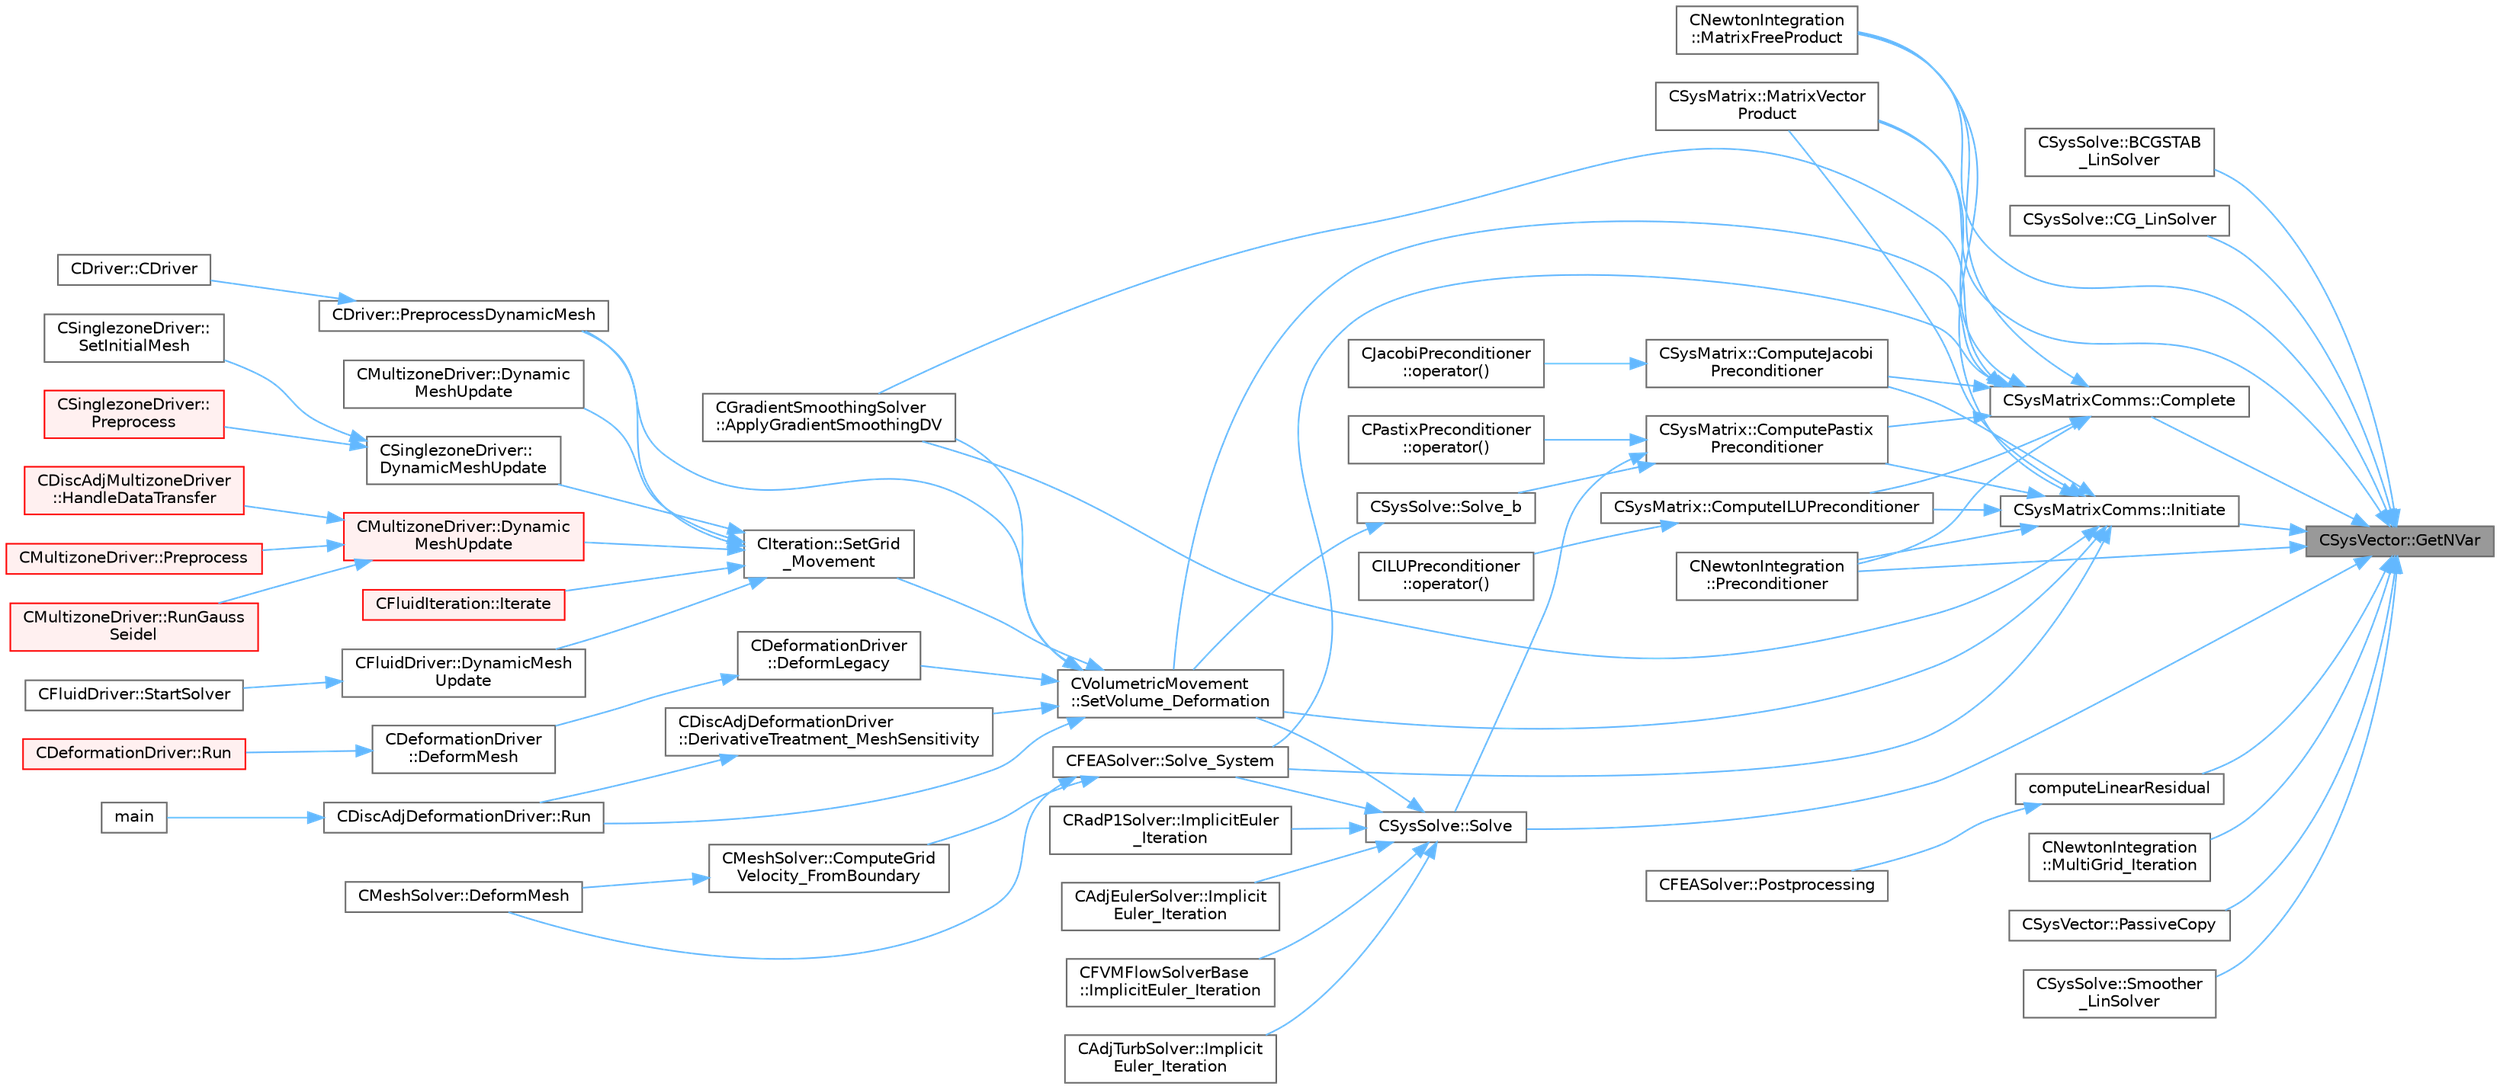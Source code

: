 digraph "CSysVector::GetNVar"
{
 // LATEX_PDF_SIZE
  bgcolor="transparent";
  edge [fontname=Helvetica,fontsize=10,labelfontname=Helvetica,labelfontsize=10];
  node [fontname=Helvetica,fontsize=10,shape=box,height=0.2,width=0.4];
  rankdir="RL";
  Node1 [id="Node000001",label="CSysVector::GetNVar",height=0.2,width=0.4,color="gray40", fillcolor="grey60", style="filled", fontcolor="black",tooltip="return the number of variables at each block (typically number per node)"];
  Node1 -> Node2 [id="edge1_Node000001_Node000002",dir="back",color="steelblue1",style="solid",tooltip=" "];
  Node2 [id="Node000002",label="CSysSolve::BCGSTAB\l_LinSolver",height=0.2,width=0.4,color="grey40", fillcolor="white", style="filled",URL="$classCSysSolve.html#a5e6082f2809d00f2b0ca30ee6177460b",tooltip="Biconjugate Gradient Stabilized Method (BCGSTAB)"];
  Node1 -> Node3 [id="edge2_Node000001_Node000003",dir="back",color="steelblue1",style="solid",tooltip=" "];
  Node3 [id="Node000003",label="CSysSolve::CG_LinSolver",height=0.2,width=0.4,color="grey40", fillcolor="white", style="filled",URL="$classCSysSolve.html#a7a9229a415e4034095d4fbb2927acde3",tooltip="Conjugate Gradient method."];
  Node1 -> Node4 [id="edge3_Node000001_Node000004",dir="back",color="steelblue1",style="solid",tooltip=" "];
  Node4 [id="Node000004",label="CSysMatrixComms::Complete",height=0.2,width=0.4,color="grey40", fillcolor="white", style="filled",URL="$structCSysMatrixComms.html#a672e72a89fc1ae7345d0ce91bd81972b",tooltip="Routine to complete the set of non-blocking communications launched by Initiate() and unpacking of th..."];
  Node4 -> Node5 [id="edge4_Node000004_Node000005",dir="back",color="steelblue1",style="solid",tooltip=" "];
  Node5 [id="Node000005",label="CGradientSmoothingSolver\l::ApplyGradientSmoothingDV",height=0.2,width=0.4,color="grey40", fillcolor="white", style="filled",URL="$classCGradientSmoothingSolver.html#a443fb04934697664cd7defae114e6ef4",tooltip="All steps required for smoothing the whole system on DV level in an iterative way."];
  Node4 -> Node6 [id="edge5_Node000004_Node000006",dir="back",color="steelblue1",style="solid",tooltip=" "];
  Node6 [id="Node000006",label="CSysMatrix::ComputeILUPreconditioner",height=0.2,width=0.4,color="grey40", fillcolor="white", style="filled",URL="$classCSysMatrix.html#a5f8beb6ce9ba7a0fc21b64c76a290cc6",tooltip="Multiply CSysVector by the preconditioner."];
  Node6 -> Node7 [id="edge6_Node000006_Node000007",dir="back",color="steelblue1",style="solid",tooltip=" "];
  Node7 [id="Node000007",label="CILUPreconditioner\l::operator()",height=0.2,width=0.4,color="grey40", fillcolor="white", style="filled",URL="$classCILUPreconditioner.html#a63cbac38cfdc3d7bc06b9c0675b45bbf",tooltip="Operator that defines the preconditioner operation."];
  Node4 -> Node8 [id="edge7_Node000004_Node000008",dir="back",color="steelblue1",style="solid",tooltip=" "];
  Node8 [id="Node000008",label="CSysMatrix::ComputeJacobi\lPreconditioner",height=0.2,width=0.4,color="grey40", fillcolor="white", style="filled",URL="$classCSysMatrix.html#af8c53a14b7928dd959258e0235c33b2f",tooltip="Multiply CSysVector by the preconditioner."];
  Node8 -> Node9 [id="edge8_Node000008_Node000009",dir="back",color="steelblue1",style="solid",tooltip=" "];
  Node9 [id="Node000009",label="CJacobiPreconditioner\l::operator()",height=0.2,width=0.4,color="grey40", fillcolor="white", style="filled",URL="$classCJacobiPreconditioner.html#a9da76c92bb4cbdc05fdaa73bd40a012c",tooltip="operator that defines the preconditioner operation"];
  Node4 -> Node10 [id="edge9_Node000004_Node000010",dir="back",color="steelblue1",style="solid",tooltip=" "];
  Node10 [id="Node000010",label="CSysMatrix::ComputePastix\lPreconditioner",height=0.2,width=0.4,color="grey40", fillcolor="white", style="filled",URL="$classCSysMatrix.html#a7012e3d084d285dab57634a6e8158fb8",tooltip="Apply the PaStiX factorization to CSysVec."];
  Node10 -> Node11 [id="edge10_Node000010_Node000011",dir="back",color="steelblue1",style="solid",tooltip=" "];
  Node11 [id="Node000011",label="CPastixPreconditioner\l::operator()",height=0.2,width=0.4,color="grey40", fillcolor="white", style="filled",URL="$classCPastixPreconditioner.html#ac65bc3d78293d6bab8cae0787d77280f",tooltip="Operator that defines the preconditioner operation."];
  Node10 -> Node12 [id="edge11_Node000010_Node000012",dir="back",color="steelblue1",style="solid",tooltip=" "];
  Node12 [id="Node000012",label="CSysSolve::Solve",height=0.2,width=0.4,color="grey40", fillcolor="white", style="filled",URL="$classCSysSolve.html#a8b6b6ec9a70f8207cbf0b7a5c37eaef8",tooltip="Solve the linear system using a Krylov subspace method."];
  Node12 -> Node13 [id="edge12_Node000012_Node000013",dir="back",color="steelblue1",style="solid",tooltip=" "];
  Node13 [id="Node000013",label="CAdjEulerSolver::Implicit\lEuler_Iteration",height=0.2,width=0.4,color="grey40", fillcolor="white", style="filled",URL="$classCAdjEulerSolver.html#ab35fe7a0b2f840506e91d49961e07485",tooltip="Update the solution using an implicit solver."];
  Node12 -> Node14 [id="edge13_Node000012_Node000014",dir="back",color="steelblue1",style="solid",tooltip=" "];
  Node14 [id="Node000014",label="CFVMFlowSolverBase\l::ImplicitEuler_Iteration",height=0.2,width=0.4,color="grey40", fillcolor="white", style="filled",URL="$classCFVMFlowSolverBase.html#ae3dcd50af33a82348b11e50aa41f43a9",tooltip="Implementation of implicit Euler iteration."];
  Node12 -> Node15 [id="edge14_Node000012_Node000015",dir="back",color="steelblue1",style="solid",tooltip=" "];
  Node15 [id="Node000015",label="CAdjTurbSolver::Implicit\lEuler_Iteration",height=0.2,width=0.4,color="grey40", fillcolor="white", style="filled",URL="$classCAdjTurbSolver.html#a119fd6cc599337fd229174474d69f0fb",tooltip="Update the solution using an implicit solver."];
  Node12 -> Node16 [id="edge15_Node000012_Node000016",dir="back",color="steelblue1",style="solid",tooltip=" "];
  Node16 [id="Node000016",label="CRadP1Solver::ImplicitEuler\l_Iteration",height=0.2,width=0.4,color="grey40", fillcolor="white", style="filled",URL="$classCRadP1Solver.html#a23716727a079c099d449da9befa86696",tooltip="Update the solution using an implicit solver."];
  Node12 -> Node17 [id="edge16_Node000012_Node000017",dir="back",color="steelblue1",style="solid",tooltip=" "];
  Node17 [id="Node000017",label="CVolumetricMovement\l::SetVolume_Deformation",height=0.2,width=0.4,color="grey40", fillcolor="white", style="filled",URL="$classCVolumetricMovement.html#a96c9dadafe051a2479ef4ec4b51adb04",tooltip="Grid deformation using the spring analogy method."];
  Node17 -> Node5 [id="edge17_Node000017_Node000005",dir="back",color="steelblue1",style="solid",tooltip=" "];
  Node17 -> Node18 [id="edge18_Node000017_Node000018",dir="back",color="steelblue1",style="solid",tooltip=" "];
  Node18 [id="Node000018",label="CDeformationDriver\l::DeformLegacy",height=0.2,width=0.4,color="grey40", fillcolor="white", style="filled",URL="$classCDeformationDriver.html#a3a78157ae57334880516fa9b84b81c0a",tooltip="Mesh deformation based on legacy implementation."];
  Node18 -> Node19 [id="edge19_Node000018_Node000019",dir="back",color="steelblue1",style="solid",tooltip=" "];
  Node19 [id="Node000019",label="CDeformationDriver\l::DeformMesh",height=0.2,width=0.4,color="grey40", fillcolor="white", style="filled",URL="$classCDeformationDriver.html#a65c57fd20981a9d24e54421f381e0570",tooltip="Mesh deformation based on linear elasticity solver (CMeshSolver)."];
  Node19 -> Node20 [id="edge20_Node000019_Node000020",dir="back",color="steelblue1",style="solid",tooltip=" "];
  Node20 [id="Node000020",label="CDeformationDriver::Run",height=0.2,width=0.4,color="red", fillcolor="#FFF0F0", style="filled",URL="$classCDeformationDriver.html#aa6da6453a3790a001ed9cb135926e107",tooltip="Launch the driver computation."];
  Node17 -> Node22 [id="edge21_Node000017_Node000022",dir="back",color="steelblue1",style="solid",tooltip=" "];
  Node22 [id="Node000022",label="CDiscAdjDeformationDriver\l::DerivativeTreatment_MeshSensitivity",height=0.2,width=0.4,color="grey40", fillcolor="white", style="filled",URL="$classCDiscAdjDeformationDriver.html#af5515939a522d7ce41d1ba12be83c55b",tooltip="Treatment of derivatives with the Sobolev smoothing solver."];
  Node22 -> Node23 [id="edge22_Node000022_Node000023",dir="back",color="steelblue1",style="solid",tooltip=" "];
  Node23 [id="Node000023",label="CDiscAdjDeformationDriver::Run",height=0.2,width=0.4,color="grey40", fillcolor="white", style="filled",URL="$classCDiscAdjDeformationDriver.html#adb51f9096356607d6f48c05891dec0cb",tooltip="Launch the driver computation."];
  Node23 -> Node24 [id="edge23_Node000023_Node000024",dir="back",color="steelblue1",style="solid",tooltip=" "];
  Node24 [id="Node000024",label="main",height=0.2,width=0.4,color="grey40", fillcolor="white", style="filled",URL="$SU2__DOT_8cpp.html#a0ddf1224851353fc92bfbff6f499fa97",tooltip=" "];
  Node17 -> Node25 [id="edge24_Node000017_Node000025",dir="back",color="steelblue1",style="solid",tooltip=" "];
  Node25 [id="Node000025",label="CDriver::PreprocessDynamicMesh",height=0.2,width=0.4,color="grey40", fillcolor="white", style="filled",URL="$classCDriver.html#a1c1a52f57d73376cd2e95e730274a6ae",tooltip="GridMovement_Preprocessing."];
  Node25 -> Node26 [id="edge25_Node000025_Node000026",dir="back",color="steelblue1",style="solid",tooltip=" "];
  Node26 [id="Node000026",label="CDriver::CDriver",height=0.2,width=0.4,color="grey40", fillcolor="white", style="filled",URL="$classCDriver.html#a3fca4a013a6efa9bbb38fe78a86b5f3d",tooltip="Constructor of the class."];
  Node17 -> Node23 [id="edge26_Node000017_Node000023",dir="back",color="steelblue1",style="solid",tooltip=" "];
  Node17 -> Node27 [id="edge27_Node000017_Node000027",dir="back",color="steelblue1",style="solid",tooltip=" "];
  Node27 [id="Node000027",label="CIteration::SetGrid\l_Movement",height=0.2,width=0.4,color="grey40", fillcolor="white", style="filled",URL="$classCIteration.html#a7b36785762f6b0c214569b185b858b6c",tooltip="Updates the positions and grid velocities for dynamic meshes between physical time steps."];
  Node27 -> Node28 [id="edge28_Node000027_Node000028",dir="back",color="steelblue1",style="solid",tooltip=" "];
  Node28 [id="Node000028",label="CFluidDriver::DynamicMesh\lUpdate",height=0.2,width=0.4,color="grey40", fillcolor="white", style="filled",URL="$classCFluidDriver.html#a169667db03c0f4e2511d23a8a29280f6",tooltip="Perform a dynamic mesh deformation, included grid velocity computation and the update of the multi-gr..."];
  Node28 -> Node29 [id="edge29_Node000028_Node000029",dir="back",color="steelblue1",style="solid",tooltip=" "];
  Node29 [id="Node000029",label="CFluidDriver::StartSolver",height=0.2,width=0.4,color="grey40", fillcolor="white", style="filled",URL="$classCFluidDriver.html#aa0139a1e26f43f0154854c9f99ded978",tooltip="Launch the computation for all zones and all physics."];
  Node27 -> Node30 [id="edge30_Node000027_Node000030",dir="back",color="steelblue1",style="solid",tooltip=" "];
  Node30 [id="Node000030",label="CMultizoneDriver::Dynamic\lMeshUpdate",height=0.2,width=0.4,color="grey40", fillcolor="white", style="filled",URL="$classCMultizoneDriver.html#a53ec5acb13bb0e897515e098b11b10ac",tooltip="Perform a dynamic mesh deformation, included grid velocity computation and the update of the multigri..."];
  Node27 -> Node31 [id="edge31_Node000027_Node000031",dir="back",color="steelblue1",style="solid",tooltip=" "];
  Node31 [id="Node000031",label="CSinglezoneDriver::\lDynamicMeshUpdate",height=0.2,width=0.4,color="grey40", fillcolor="white", style="filled",URL="$classCSinglezoneDriver.html#a2f88f82c3b958d60452d5513daf5c128",tooltip="Perform a dynamic mesh deformation, included grid velocity computation and the update of the multigri..."];
  Node31 -> Node32 [id="edge32_Node000031_Node000032",dir="back",color="steelblue1",style="solid",tooltip=" "];
  Node32 [id="Node000032",label="CSinglezoneDriver::\lPreprocess",height=0.2,width=0.4,color="red", fillcolor="#FFF0F0", style="filled",URL="$classCSinglezoneDriver.html#a0b2c8c9b257915d6b19d72014f3bb82a",tooltip="Preprocess the single-zone iteration."];
  Node31 -> Node34 [id="edge33_Node000031_Node000034",dir="back",color="steelblue1",style="solid",tooltip=" "];
  Node34 [id="Node000034",label="CSinglezoneDriver::\lSetInitialMesh",height=0.2,width=0.4,color="grey40", fillcolor="white", style="filled",URL="$classCSinglezoneDriver.html#aec7315f833718d3f1ac6c2fb2b2a661b",tooltip="Perform a mesh deformation as initial condition."];
  Node27 -> Node35 [id="edge34_Node000027_Node000035",dir="back",color="steelblue1",style="solid",tooltip=" "];
  Node35 [id="Node000035",label="CMultizoneDriver::Dynamic\lMeshUpdate",height=0.2,width=0.4,color="red", fillcolor="#FFF0F0", style="filled",URL="$classCMultizoneDriver.html#a9369ae70a2e529fa81cef90c3857f1c7",tooltip="Perform a dynamic mesh deformation, including grid velocity computation and update of the multigrid s..."];
  Node35 -> Node36 [id="edge35_Node000035_Node000036",dir="back",color="steelblue1",style="solid",tooltip=" "];
  Node36 [id="Node000036",label="CDiscAdjMultizoneDriver\l::HandleDataTransfer",height=0.2,width=0.4,color="red", fillcolor="#FFF0F0", style="filled",URL="$classCDiscAdjMultizoneDriver.html#ab33de05a7a1f77dcf60014a4a35dd4f1",tooltip="Transfer data between zones and update grids when required."];
  Node35 -> Node42 [id="edge36_Node000035_Node000042",dir="back",color="steelblue1",style="solid",tooltip=" "];
  Node42 [id="Node000042",label="CMultizoneDriver::Preprocess",height=0.2,width=0.4,color="red", fillcolor="#FFF0F0", style="filled",URL="$classCMultizoneDriver.html#a92c39c3bdad3f83c17e7bdf8acbfe0f7",tooltip="Preprocess the multizone iteration."];
  Node35 -> Node44 [id="edge37_Node000035_Node000044",dir="back",color="steelblue1",style="solid",tooltip=" "];
  Node44 [id="Node000044",label="CMultizoneDriver::RunGauss\lSeidel",height=0.2,width=0.4,color="red", fillcolor="#FFF0F0", style="filled",URL="$classCMultizoneDriver.html#a264bb90660193f4c197a3b64df8ccb22",tooltip="Run a Block Gauss-Seidel iteration in all physical zones."];
  Node27 -> Node48 [id="edge38_Node000027_Node000048",dir="back",color="steelblue1",style="solid",tooltip=" "];
  Node48 [id="Node000048",label="CFluidIteration::Iterate",height=0.2,width=0.4,color="red", fillcolor="#FFF0F0", style="filled",URL="$classCFluidIteration.html#a9ce0d8765aff42207afcd2c9ab6f71d8",tooltip="Perform a single iteration of the fluid system."];
  Node27 -> Node25 [id="edge39_Node000027_Node000025",dir="back",color="steelblue1",style="solid",tooltip=" "];
  Node12 -> Node50 [id="edge40_Node000012_Node000050",dir="back",color="steelblue1",style="solid",tooltip=" "];
  Node50 [id="Node000050",label="CFEASolver::Solve_System",height=0.2,width=0.4,color="grey40", fillcolor="white", style="filled",URL="$classCFEASolver.html#a6ade985703d84b396bae1825a6d2a3e4",tooltip="Routine to solve the Jacobian-Residual linearized system."];
  Node50 -> Node51 [id="edge41_Node000050_Node000051",dir="back",color="steelblue1",style="solid",tooltip=" "];
  Node51 [id="Node000051",label="CMeshSolver::ComputeGrid\lVelocity_FromBoundary",height=0.2,width=0.4,color="grey40", fillcolor="white", style="filled",URL="$classCMeshSolver.html#a0dde897c2a1bc27f95c5da3bb30e5c33",tooltip="Compute the grid velocity form the velocity at deformable boundary."];
  Node51 -> Node52 [id="edge42_Node000051_Node000052",dir="back",color="steelblue1",style="solid",tooltip=" "];
  Node52 [id="Node000052",label="CMeshSolver::DeformMesh",height=0.2,width=0.4,color="grey40", fillcolor="white", style="filled",URL="$classCMeshSolver.html#a573e4ddd63b680f5705f402ec317820b",tooltip="Grid deformation using the linear elasticity equations."];
  Node50 -> Node52 [id="edge43_Node000050_Node000052",dir="back",color="steelblue1",style="solid",tooltip=" "];
  Node10 -> Node53 [id="edge44_Node000010_Node000053",dir="back",color="steelblue1",style="solid",tooltip=" "];
  Node53 [id="Node000053",label="CSysSolve::Solve_b",height=0.2,width=0.4,color="grey40", fillcolor="white", style="filled",URL="$classCSysSolve.html#a070d6692abebe9e24228932f8e618925",tooltip="Solve the adjoint linear system using a Krylov subspace method."];
  Node53 -> Node17 [id="edge45_Node000053_Node000017",dir="back",color="steelblue1",style="solid",tooltip=" "];
  Node4 -> Node54 [id="edge46_Node000004_Node000054",dir="back",color="steelblue1",style="solid",tooltip=" "];
  Node54 [id="Node000054",label="CNewtonIntegration\l::MatrixFreeProduct",height=0.2,width=0.4,color="grey40", fillcolor="white", style="filled",URL="$classCNewtonIntegration.html#ae70c58a68a61016cf7109fbdf20b9a62",tooltip="Implementation of matrix-vector product with the real Jacobian of the nonlinear residuals."];
  Node4 -> Node55 [id="edge47_Node000004_Node000055",dir="back",color="steelblue1",style="solid",tooltip=" "];
  Node55 [id="Node000055",label="CSysMatrix::MatrixVector\lProduct",height=0.2,width=0.4,color="grey40", fillcolor="white", style="filled",URL="$classCSysMatrix.html#afcd4a4dd3ba3509c6785431e01f3c434",tooltip="Performs the product of a sparse matrix by a CSysVector."];
  Node4 -> Node56 [id="edge48_Node000004_Node000056",dir="back",color="steelblue1",style="solid",tooltip=" "];
  Node56 [id="Node000056",label="CNewtonIntegration\l::Preconditioner",height=0.2,width=0.4,color="grey40", fillcolor="white", style="filled",URL="$classCNewtonIntegration.html#a79013839512a0bfd866c2c0720e70014",tooltip="Wrapper for the preconditioner."];
  Node4 -> Node17 [id="edge49_Node000004_Node000017",dir="back",color="steelblue1",style="solid",tooltip=" "];
  Node4 -> Node50 [id="edge50_Node000004_Node000050",dir="back",color="steelblue1",style="solid",tooltip=" "];
  Node1 -> Node57 [id="edge51_Node000001_Node000057",dir="back",color="steelblue1",style="solid",tooltip=" "];
  Node57 [id="Node000057",label="computeLinearResidual",height=0.2,width=0.4,color="grey40", fillcolor="white", style="filled",URL="$CFEASolver_8cpp.html#af17b5d1c06453f7bdbd9b613037aa7da",tooltip=" "];
  Node57 -> Node58 [id="edge52_Node000057_Node000058",dir="back",color="steelblue1",style="solid",tooltip=" "];
  Node58 [id="Node000058",label="CFEASolver::Postprocessing",height=0.2,width=0.4,color="grey40", fillcolor="white", style="filled",URL="$classCFEASolver.html#ab4fa9086b598c5778c9c0403a5626d1b",tooltip="Postprocessing."];
  Node1 -> Node59 [id="edge53_Node000001_Node000059",dir="back",color="steelblue1",style="solid",tooltip=" "];
  Node59 [id="Node000059",label="CSysMatrixComms::Initiate",height=0.2,width=0.4,color="grey40", fillcolor="white", style="filled",URL="$structCSysMatrixComms.html#abaab86d2a9c3a43ef4ed2de79d4e905a",tooltip="Routine to load a vector quantity into the data structures for MPI point-to-point communication and t..."];
  Node59 -> Node5 [id="edge54_Node000059_Node000005",dir="back",color="steelblue1",style="solid",tooltip=" "];
  Node59 -> Node6 [id="edge55_Node000059_Node000006",dir="back",color="steelblue1",style="solid",tooltip=" "];
  Node59 -> Node8 [id="edge56_Node000059_Node000008",dir="back",color="steelblue1",style="solid",tooltip=" "];
  Node59 -> Node10 [id="edge57_Node000059_Node000010",dir="back",color="steelblue1",style="solid",tooltip=" "];
  Node59 -> Node54 [id="edge58_Node000059_Node000054",dir="back",color="steelblue1",style="solid",tooltip=" "];
  Node59 -> Node55 [id="edge59_Node000059_Node000055",dir="back",color="steelblue1",style="solid",tooltip=" "];
  Node59 -> Node56 [id="edge60_Node000059_Node000056",dir="back",color="steelblue1",style="solid",tooltip=" "];
  Node59 -> Node17 [id="edge61_Node000059_Node000017",dir="back",color="steelblue1",style="solid",tooltip=" "];
  Node59 -> Node50 [id="edge62_Node000059_Node000050",dir="back",color="steelblue1",style="solid",tooltip=" "];
  Node1 -> Node54 [id="edge63_Node000001_Node000054",dir="back",color="steelblue1",style="solid",tooltip=" "];
  Node1 -> Node55 [id="edge64_Node000001_Node000055",dir="back",color="steelblue1",style="solid",tooltip=" "];
  Node1 -> Node60 [id="edge65_Node000001_Node000060",dir="back",color="steelblue1",style="solid",tooltip=" "];
  Node60 [id="Node000060",label="CNewtonIntegration\l::MultiGrid_Iteration",height=0.2,width=0.4,color="grey40", fillcolor="white", style="filled",URL="$classCNewtonIntegration.html#a6ab239b0f89da6ee07869b0a192f316d",tooltip="This class overrides this method to make it a drop-in replacement for CMultigridIntegration."];
  Node1 -> Node61 [id="edge66_Node000001_Node000061",dir="back",color="steelblue1",style="solid",tooltip=" "];
  Node61 [id="Node000061",label="CSysVector::PassiveCopy",height=0.2,width=0.4,color="grey40", fillcolor="white", style="filled",URL="$classCSysVector.html#abb61e5a4d69be0562ced01831edfa924",tooltip="Set our values (resizing if required) by copying from other, the derivative information is lost."];
  Node1 -> Node56 [id="edge67_Node000001_Node000056",dir="back",color="steelblue1",style="solid",tooltip=" "];
  Node1 -> Node62 [id="edge68_Node000001_Node000062",dir="back",color="steelblue1",style="solid",tooltip=" "];
  Node62 [id="Node000062",label="CSysSolve::Smoother\l_LinSolver",height=0.2,width=0.4,color="grey40", fillcolor="white", style="filled",URL="$classCSysSolve.html#a2156b8d64819367142bef9bb9f2348fb",tooltip="Generic smoother (modified Richardson iteration with preconditioner)"];
  Node1 -> Node12 [id="edge69_Node000001_Node000012",dir="back",color="steelblue1",style="solid",tooltip=" "];
}
